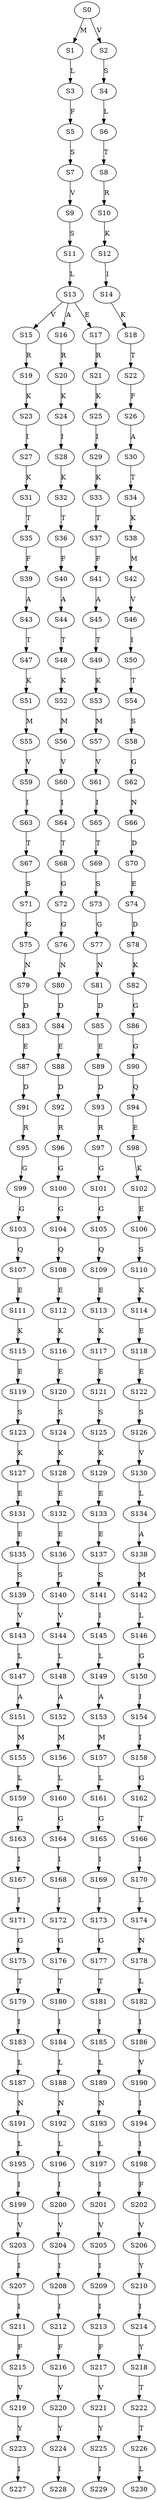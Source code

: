 strict digraph  {
	S0 -> S1 [ label = M ];
	S0 -> S2 [ label = V ];
	S1 -> S3 [ label = L ];
	S2 -> S4 [ label = S ];
	S3 -> S5 [ label = F ];
	S4 -> S6 [ label = L ];
	S5 -> S7 [ label = S ];
	S6 -> S8 [ label = T ];
	S7 -> S9 [ label = V ];
	S8 -> S10 [ label = R ];
	S9 -> S11 [ label = S ];
	S10 -> S12 [ label = K ];
	S11 -> S13 [ label = L ];
	S12 -> S14 [ label = I ];
	S13 -> S15 [ label = V ];
	S13 -> S16 [ label = A ];
	S13 -> S17 [ label = E ];
	S14 -> S18 [ label = K ];
	S15 -> S19 [ label = R ];
	S16 -> S20 [ label = R ];
	S17 -> S21 [ label = R ];
	S18 -> S22 [ label = T ];
	S19 -> S23 [ label = K ];
	S20 -> S24 [ label = K ];
	S21 -> S25 [ label = K ];
	S22 -> S26 [ label = F ];
	S23 -> S27 [ label = I ];
	S24 -> S28 [ label = I ];
	S25 -> S29 [ label = I ];
	S26 -> S30 [ label = A ];
	S27 -> S31 [ label = K ];
	S28 -> S32 [ label = K ];
	S29 -> S33 [ label = K ];
	S30 -> S34 [ label = T ];
	S31 -> S35 [ label = T ];
	S32 -> S36 [ label = T ];
	S33 -> S37 [ label = T ];
	S34 -> S38 [ label = K ];
	S35 -> S39 [ label = F ];
	S36 -> S40 [ label = F ];
	S37 -> S41 [ label = F ];
	S38 -> S42 [ label = M ];
	S39 -> S43 [ label = A ];
	S40 -> S44 [ label = A ];
	S41 -> S45 [ label = A ];
	S42 -> S46 [ label = V ];
	S43 -> S47 [ label = T ];
	S44 -> S48 [ label = T ];
	S45 -> S49 [ label = T ];
	S46 -> S50 [ label = I ];
	S47 -> S51 [ label = K ];
	S48 -> S52 [ label = K ];
	S49 -> S53 [ label = K ];
	S50 -> S54 [ label = T ];
	S51 -> S55 [ label = M ];
	S52 -> S56 [ label = M ];
	S53 -> S57 [ label = M ];
	S54 -> S58 [ label = S ];
	S55 -> S59 [ label = V ];
	S56 -> S60 [ label = V ];
	S57 -> S61 [ label = V ];
	S58 -> S62 [ label = G ];
	S59 -> S63 [ label = I ];
	S60 -> S64 [ label = I ];
	S61 -> S65 [ label = I ];
	S62 -> S66 [ label = N ];
	S63 -> S67 [ label = T ];
	S64 -> S68 [ label = T ];
	S65 -> S69 [ label = T ];
	S66 -> S70 [ label = D ];
	S67 -> S71 [ label = S ];
	S68 -> S72 [ label = G ];
	S69 -> S73 [ label = S ];
	S70 -> S74 [ label = E ];
	S71 -> S75 [ label = G ];
	S72 -> S76 [ label = G ];
	S73 -> S77 [ label = G ];
	S74 -> S78 [ label = D ];
	S75 -> S79 [ label = N ];
	S76 -> S80 [ label = N ];
	S77 -> S81 [ label = N ];
	S78 -> S82 [ label = K ];
	S79 -> S83 [ label = D ];
	S80 -> S84 [ label = D ];
	S81 -> S85 [ label = D ];
	S82 -> S86 [ label = G ];
	S83 -> S87 [ label = E ];
	S84 -> S88 [ label = E ];
	S85 -> S89 [ label = E ];
	S86 -> S90 [ label = G ];
	S87 -> S91 [ label = D ];
	S88 -> S92 [ label = D ];
	S89 -> S93 [ label = D ];
	S90 -> S94 [ label = Q ];
	S91 -> S95 [ label = R ];
	S92 -> S96 [ label = R ];
	S93 -> S97 [ label = R ];
	S94 -> S98 [ label = E ];
	S95 -> S99 [ label = G ];
	S96 -> S100 [ label = G ];
	S97 -> S101 [ label = G ];
	S98 -> S102 [ label = K ];
	S99 -> S103 [ label = G ];
	S100 -> S104 [ label = G ];
	S101 -> S105 [ label = G ];
	S102 -> S106 [ label = E ];
	S103 -> S107 [ label = Q ];
	S104 -> S108 [ label = Q ];
	S105 -> S109 [ label = Q ];
	S106 -> S110 [ label = S ];
	S107 -> S111 [ label = E ];
	S108 -> S112 [ label = E ];
	S109 -> S113 [ label = E ];
	S110 -> S114 [ label = K ];
	S111 -> S115 [ label = K ];
	S112 -> S116 [ label = K ];
	S113 -> S117 [ label = K ];
	S114 -> S118 [ label = E ];
	S115 -> S119 [ label = E ];
	S116 -> S120 [ label = E ];
	S117 -> S121 [ label = E ];
	S118 -> S122 [ label = E ];
	S119 -> S123 [ label = S ];
	S120 -> S124 [ label = S ];
	S121 -> S125 [ label = S ];
	S122 -> S126 [ label = S ];
	S123 -> S127 [ label = K ];
	S124 -> S128 [ label = K ];
	S125 -> S129 [ label = K ];
	S126 -> S130 [ label = V ];
	S127 -> S131 [ label = E ];
	S128 -> S132 [ label = E ];
	S129 -> S133 [ label = E ];
	S130 -> S134 [ label = L ];
	S131 -> S135 [ label = E ];
	S132 -> S136 [ label = E ];
	S133 -> S137 [ label = E ];
	S134 -> S138 [ label = A ];
	S135 -> S139 [ label = S ];
	S136 -> S140 [ label = S ];
	S137 -> S141 [ label = S ];
	S138 -> S142 [ label = M ];
	S139 -> S143 [ label = V ];
	S140 -> S144 [ label = V ];
	S141 -> S145 [ label = I ];
	S142 -> S146 [ label = L ];
	S143 -> S147 [ label = L ];
	S144 -> S148 [ label = L ];
	S145 -> S149 [ label = L ];
	S146 -> S150 [ label = G ];
	S147 -> S151 [ label = A ];
	S148 -> S152 [ label = A ];
	S149 -> S153 [ label = A ];
	S150 -> S154 [ label = I ];
	S151 -> S155 [ label = M ];
	S152 -> S156 [ label = M ];
	S153 -> S157 [ label = M ];
	S154 -> S158 [ label = I ];
	S155 -> S159 [ label = L ];
	S156 -> S160 [ label = L ];
	S157 -> S161 [ label = L ];
	S158 -> S162 [ label = G ];
	S159 -> S163 [ label = G ];
	S160 -> S164 [ label = G ];
	S161 -> S165 [ label = G ];
	S162 -> S166 [ label = T ];
	S163 -> S167 [ label = I ];
	S164 -> S168 [ label = I ];
	S165 -> S169 [ label = I ];
	S166 -> S170 [ label = I ];
	S167 -> S171 [ label = I ];
	S168 -> S172 [ label = I ];
	S169 -> S173 [ label = I ];
	S170 -> S174 [ label = L ];
	S171 -> S175 [ label = G ];
	S172 -> S176 [ label = G ];
	S173 -> S177 [ label = G ];
	S174 -> S178 [ label = N ];
	S175 -> S179 [ label = T ];
	S176 -> S180 [ label = T ];
	S177 -> S181 [ label = T ];
	S178 -> S182 [ label = L ];
	S179 -> S183 [ label = I ];
	S180 -> S184 [ label = I ];
	S181 -> S185 [ label = I ];
	S182 -> S186 [ label = I ];
	S183 -> S187 [ label = L ];
	S184 -> S188 [ label = L ];
	S185 -> S189 [ label = L ];
	S186 -> S190 [ label = V ];
	S187 -> S191 [ label = N ];
	S188 -> S192 [ label = N ];
	S189 -> S193 [ label = N ];
	S190 -> S194 [ label = I ];
	S191 -> S195 [ label = L ];
	S192 -> S196 [ label = L ];
	S193 -> S197 [ label = L ];
	S194 -> S198 [ label = I ];
	S195 -> S199 [ label = I ];
	S196 -> S200 [ label = I ];
	S197 -> S201 [ label = I ];
	S198 -> S202 [ label = F ];
	S199 -> S203 [ label = V ];
	S200 -> S204 [ label = V ];
	S201 -> S205 [ label = V ];
	S202 -> S206 [ label = V ];
	S203 -> S207 [ label = I ];
	S204 -> S208 [ label = I ];
	S205 -> S209 [ label = I ];
	S206 -> S210 [ label = Y ];
	S207 -> S211 [ label = I ];
	S208 -> S212 [ label = I ];
	S209 -> S213 [ label = I ];
	S210 -> S214 [ label = I ];
	S211 -> S215 [ label = F ];
	S212 -> S216 [ label = F ];
	S213 -> S217 [ label = F ];
	S214 -> S218 [ label = Y ];
	S215 -> S219 [ label = V ];
	S216 -> S220 [ label = V ];
	S217 -> S221 [ label = V ];
	S218 -> S222 [ label = T ];
	S219 -> S223 [ label = Y ];
	S220 -> S224 [ label = Y ];
	S221 -> S225 [ label = Y ];
	S222 -> S226 [ label = T ];
	S223 -> S227 [ label = I ];
	S224 -> S228 [ label = I ];
	S225 -> S229 [ label = I ];
	S226 -> S230 [ label = L ];
}
